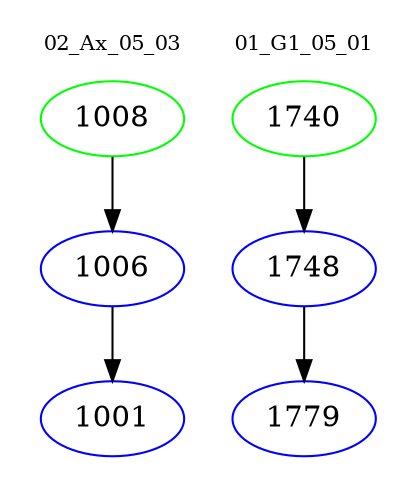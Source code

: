 digraph{
subgraph cluster_0 {
color = white
label = "02_Ax_05_03";
fontsize=10;
T0_1008 [label="1008", color="green"]
T0_1008 -> T0_1006 [color="black"]
T0_1006 [label="1006", color="blue"]
T0_1006 -> T0_1001 [color="black"]
T0_1001 [label="1001", color="blue"]
}
subgraph cluster_1 {
color = white
label = "01_G1_05_01";
fontsize=10;
T1_1740 [label="1740", color="green"]
T1_1740 -> T1_1748 [color="black"]
T1_1748 [label="1748", color="blue"]
T1_1748 -> T1_1779 [color="black"]
T1_1779 [label="1779", color="blue"]
}
}
